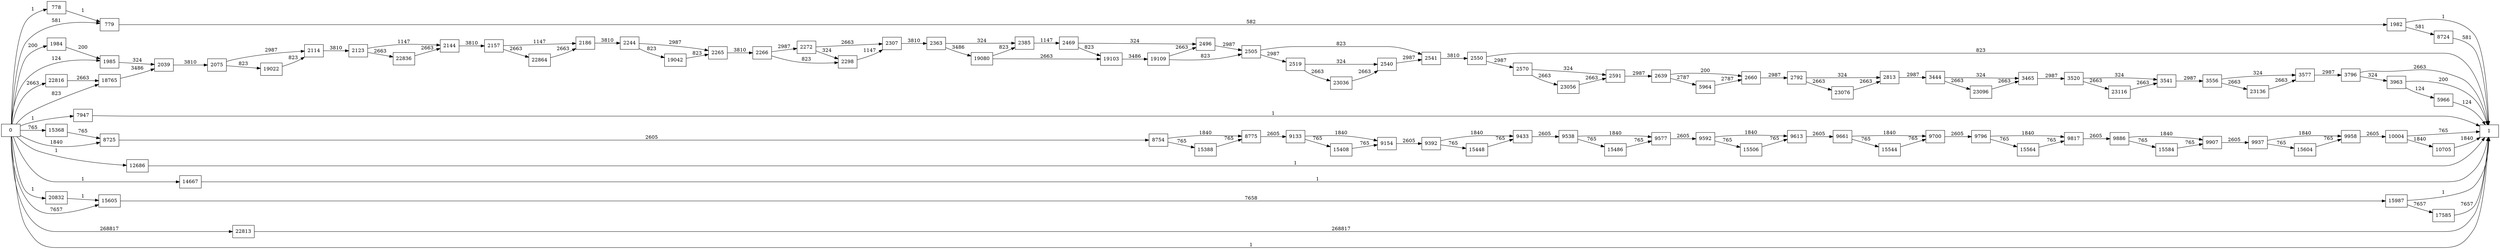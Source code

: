 digraph {
	graph [rankdir=LR]
	node [shape=rectangle]
	778 -> 779 [label=1]
	779 -> 1982 [label=582]
	1982 -> 1 [label=1]
	1982 -> 8724 [label=581]
	1984 -> 1985 [label=200]
	1985 -> 2039 [label=324]
	2039 -> 2075 [label=3810]
	2075 -> 2114 [label=2987]
	2075 -> 19022 [label=823]
	2114 -> 2123 [label=3810]
	2123 -> 2144 [label=1147]
	2123 -> 22836 [label=2663]
	2144 -> 2157 [label=3810]
	2157 -> 2186 [label=1147]
	2157 -> 22864 [label=2663]
	2186 -> 2244 [label=3810]
	2244 -> 2265 [label=2987]
	2244 -> 19042 [label=823]
	2265 -> 2266 [label=3810]
	2266 -> 2272 [label=2987]
	2266 -> 2298 [label=823]
	2272 -> 2298 [label=324]
	2272 -> 2307 [label=2663]
	2298 -> 2307 [label=1147]
	2307 -> 2363 [label=3810]
	2363 -> 2385 [label=324]
	2363 -> 19080 [label=3486]
	2385 -> 2469 [label=1147]
	2469 -> 2496 [label=324]
	2469 -> 19103 [label=823]
	2496 -> 2505 [label=2987]
	2505 -> 2519 [label=2987]
	2505 -> 2541 [label=823]
	2519 -> 2540 [label=324]
	2519 -> 23036 [label=2663]
	2540 -> 2541 [label=2987]
	2541 -> 2550 [label=3810]
	2550 -> 2570 [label=2987]
	2550 -> 1 [label=823]
	2570 -> 2591 [label=324]
	2570 -> 23056 [label=2663]
	2591 -> 2639 [label=2987]
	2639 -> 2660 [label=200]
	2639 -> 5964 [label=2787]
	2660 -> 2792 [label=2987]
	2792 -> 2813 [label=324]
	2792 -> 23076 [label=2663]
	2813 -> 3444 [label=2987]
	3444 -> 3465 [label=324]
	3444 -> 23096 [label=2663]
	3465 -> 3520 [label=2987]
	3520 -> 3541 [label=324]
	3520 -> 23116 [label=2663]
	3541 -> 3556 [label=2987]
	3556 -> 3577 [label=324]
	3556 -> 23136 [label=2663]
	3577 -> 3796 [label=2987]
	3796 -> 1 [label=2663]
	3796 -> 3963 [label=324]
	3963 -> 1 [label=200]
	3963 -> 5966 [label=124]
	5964 -> 2660 [label=2787]
	5966 -> 1 [label=124]
	7947 -> 1 [label=1]
	8724 -> 1 [label=581]
	8725 -> 8754 [label=2605]
	8754 -> 8775 [label=1840]
	8754 -> 15388 [label=765]
	8775 -> 9133 [label=2605]
	9133 -> 9154 [label=1840]
	9133 -> 15408 [label=765]
	9154 -> 9392 [label=2605]
	9392 -> 9433 [label=1840]
	9392 -> 15448 [label=765]
	9433 -> 9538 [label=2605]
	9538 -> 9577 [label=1840]
	9538 -> 15486 [label=765]
	9577 -> 9592 [label=2605]
	9592 -> 9613 [label=1840]
	9592 -> 15506 [label=765]
	9613 -> 9661 [label=2605]
	9661 -> 9700 [label=1840]
	9661 -> 15544 [label=765]
	9700 -> 9796 [label=2605]
	9796 -> 9817 [label=1840]
	9796 -> 15564 [label=765]
	9817 -> 9886 [label=2605]
	9886 -> 9907 [label=1840]
	9886 -> 15584 [label=765]
	9907 -> 9937 [label=2605]
	9937 -> 9958 [label=1840]
	9937 -> 15604 [label=765]
	9958 -> 10004 [label=2605]
	10004 -> 1 [label=765]
	10004 -> 10705 [label=1840]
	10705 -> 1 [label=1840]
	12686 -> 1 [label=1]
	14667 -> 1 [label=1]
	15368 -> 8725 [label=765]
	15388 -> 8775 [label=765]
	15408 -> 9154 [label=765]
	15448 -> 9433 [label=765]
	15486 -> 9577 [label=765]
	15506 -> 9613 [label=765]
	15544 -> 9700 [label=765]
	15564 -> 9817 [label=765]
	15584 -> 9907 [label=765]
	15604 -> 9958 [label=765]
	15605 -> 15987 [label=7658]
	15987 -> 1 [label=1]
	15987 -> 17585 [label=7657]
	17585 -> 1 [label=7657]
	18765 -> 2039 [label=3486]
	19022 -> 2114 [label=823]
	19042 -> 2265 [label=823]
	19080 -> 2385 [label=823]
	19080 -> 19103 [label=2663]
	19103 -> 19109 [label=3486]
	19109 -> 2505 [label=823]
	19109 -> 2496 [label=2663]
	20832 -> 15605 [label=1]
	22813 -> 1 [label=268817]
	22816 -> 18765 [label=2663]
	22836 -> 2144 [label=2663]
	22864 -> 2186 [label=2663]
	23036 -> 2540 [label=2663]
	23056 -> 2591 [label=2663]
	23076 -> 2813 [label=2663]
	23096 -> 3465 [label=2663]
	23116 -> 3541 [label=2663]
	23136 -> 3577 [label=2663]
	0 -> 1985 [label=124]
	0 -> 779 [label=581]
	0 -> 8725 [label=1840]
	0 -> 15605 [label=7657]
	0 -> 778 [label=1]
	0 -> 1984 [label=200]
	0 -> 1 [label=1]
	0 -> 7947 [label=1]
	0 -> 12686 [label=1]
	0 -> 14667 [label=1]
	0 -> 15368 [label=765]
	0 -> 18765 [label=823]
	0 -> 20832 [label=1]
	0 -> 22813 [label=268817]
	0 -> 22816 [label=2663]
}
